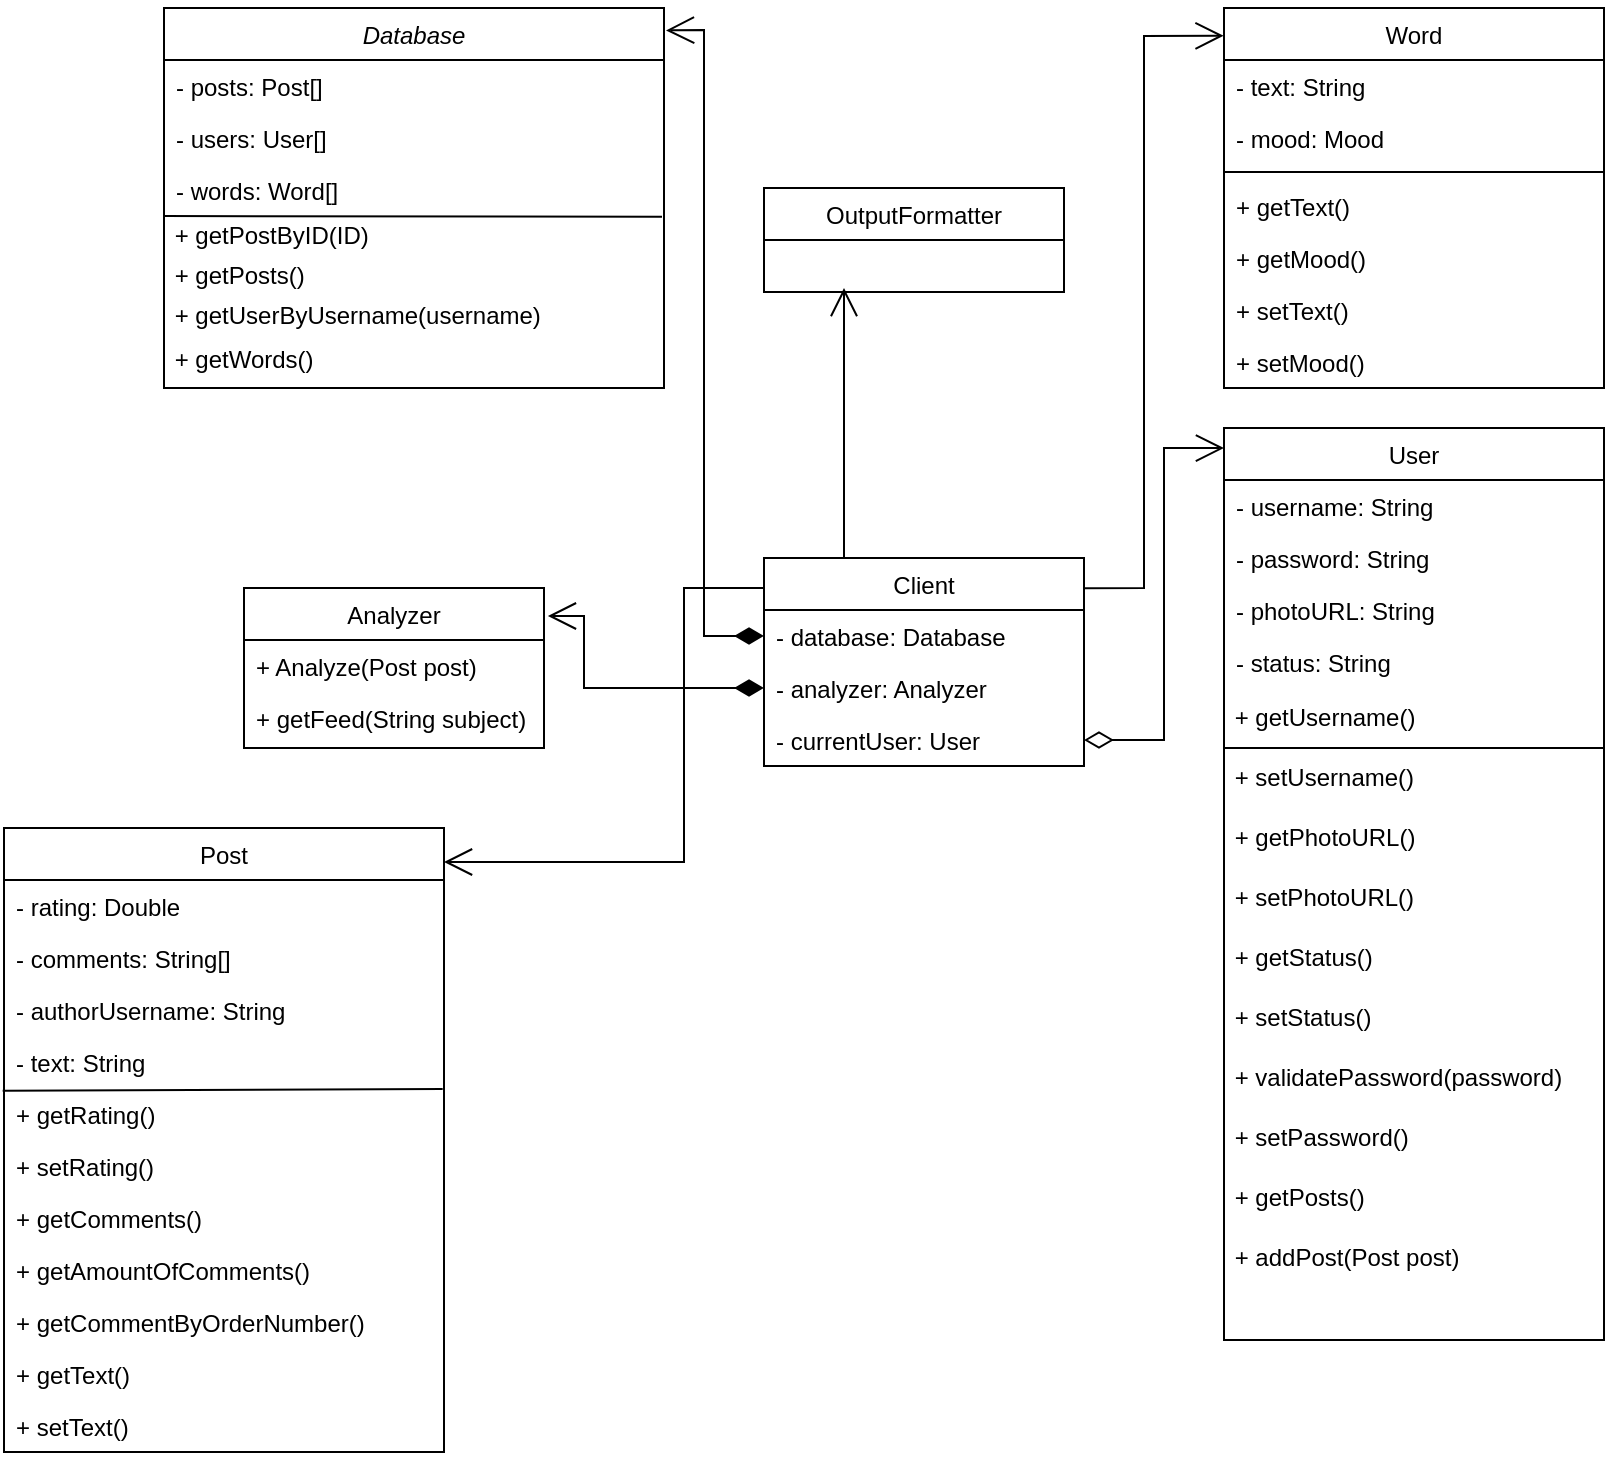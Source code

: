 <mxfile version="17.4.6" type="device"><diagram id="C5RBs43oDa-KdzZeNtuy" name="Page-1"><mxGraphModel dx="868" dy="486" grid="1" gridSize="10" guides="1" tooltips="1" connect="1" arrows="1" fold="1" page="1" pageScale="1" pageWidth="827" pageHeight="1169" math="0" shadow="0"><root><mxCell id="WIyWlLk6GJQsqaUBKTNV-0"/><mxCell id="WIyWlLk6GJQsqaUBKTNV-1" parent="WIyWlLk6GJQsqaUBKTNV-0"/><mxCell id="zkfFHV4jXpPFQw0GAbJ--0" value="Database&#xA;" style="swimlane;fontStyle=2;align=center;verticalAlign=top;childLayout=stackLayout;horizontal=1;startSize=26;horizontalStack=0;resizeParent=1;resizeLast=0;collapsible=1;marginBottom=0;rounded=0;shadow=0;strokeWidth=1;" parent="WIyWlLk6GJQsqaUBKTNV-1" vertex="1"><mxGeometry x="130" y="120" width="250" height="190" as="geometry"><mxRectangle x="230" y="140" width="160" height="26" as="alternateBounds"/></mxGeometry></mxCell><mxCell id="zkfFHV4jXpPFQw0GAbJ--1" value="- posts: Post[]" style="text;align=left;verticalAlign=top;spacingLeft=4;spacingRight=4;overflow=hidden;rotatable=0;points=[[0,0.5],[1,0.5]];portConstraint=eastwest;" parent="zkfFHV4jXpPFQw0GAbJ--0" vertex="1"><mxGeometry y="26" width="250" height="26" as="geometry"/></mxCell><mxCell id="zkfFHV4jXpPFQw0GAbJ--2" value="- users: User[]&#xA;" style="text;align=left;verticalAlign=top;spacingLeft=4;spacingRight=4;overflow=hidden;rotatable=0;points=[[0,0.5],[1,0.5]];portConstraint=eastwest;rounded=0;shadow=0;html=0;" parent="zkfFHV4jXpPFQw0GAbJ--0" vertex="1"><mxGeometry y="52" width="250" height="26" as="geometry"/></mxCell><mxCell id="zkfFHV4jXpPFQw0GAbJ--3" value="- words: Word[]" style="text;align=left;verticalAlign=top;spacingLeft=4;spacingRight=4;overflow=hidden;rotatable=0;points=[[0,0.5],[1,0.5]];portConstraint=eastwest;rounded=0;shadow=0;html=0;" parent="zkfFHV4jXpPFQw0GAbJ--0" vertex="1"><mxGeometry y="78" width="250" height="26" as="geometry"/></mxCell><mxCell id="p343pGxcJfsSatIV3UPO-1" value="" style="endArrow=none;html=1;rounded=0;entryX=0.996;entryY=0.019;entryDx=0;entryDy=0;entryPerimeter=0;" parent="zkfFHV4jXpPFQw0GAbJ--0" target="p343pGxcJfsSatIV3UPO-6" edge="1"><mxGeometry width="50" height="50" relative="1" as="geometry"><mxPoint y="104" as="sourcePoint"/><mxPoint x="160" y="104" as="targetPoint"/></mxGeometry></mxCell><mxCell id="p343pGxcJfsSatIV3UPO-6" value="&lt;span&gt;&amp;nbsp;+ getPostByID(ID)&lt;/span&gt;" style="text;html=1;align=left;verticalAlign=middle;resizable=0;points=[];autosize=1;strokeColor=none;fillColor=none;" parent="zkfFHV4jXpPFQw0GAbJ--0" vertex="1"><mxGeometry y="104" width="250" height="20" as="geometry"/></mxCell><mxCell id="p343pGxcJfsSatIV3UPO-8" value="&amp;nbsp;+ getPosts()" style="text;html=1;align=left;verticalAlign=middle;resizable=0;points=[];autosize=1;strokeColor=none;fillColor=none;" parent="zkfFHV4jXpPFQw0GAbJ--0" vertex="1"><mxGeometry y="124" width="250" height="20" as="geometry"/></mxCell><mxCell id="p343pGxcJfsSatIV3UPO-10" value="&amp;nbsp;+ getUserByUsername(username)" style="text;html=1;align=left;verticalAlign=middle;resizable=0;points=[];autosize=1;strokeColor=none;fillColor=none;" parent="zkfFHV4jXpPFQw0GAbJ--0" vertex="1"><mxGeometry y="144" width="250" height="20" as="geometry"/></mxCell><mxCell id="p343pGxcJfsSatIV3UPO-11" value="&amp;nbsp;+ getWords()" style="text;html=1;strokeColor=none;fillColor=none;align=left;verticalAlign=middle;whiteSpace=wrap;rounded=0;" parent="zkfFHV4jXpPFQw0GAbJ--0" vertex="1"><mxGeometry y="164" width="250" height="24" as="geometry"/></mxCell><mxCell id="zkfFHV4jXpPFQw0GAbJ--6" value="User" style="swimlane;fontStyle=0;align=center;verticalAlign=top;childLayout=stackLayout;horizontal=1;startSize=26;horizontalStack=0;resizeParent=1;resizeLast=0;collapsible=1;marginBottom=0;rounded=0;shadow=0;strokeWidth=1;" parent="WIyWlLk6GJQsqaUBKTNV-1" vertex="1"><mxGeometry x="660" y="330" width="190" height="456" as="geometry"><mxRectangle x="130" y="380" width="160" height="26" as="alternateBounds"/></mxGeometry></mxCell><mxCell id="zkfFHV4jXpPFQw0GAbJ--7" value="- username: String" style="text;align=left;verticalAlign=top;spacingLeft=4;spacingRight=4;overflow=hidden;rotatable=0;points=[[0,0.5],[1,0.5]];portConstraint=eastwest;" parent="zkfFHV4jXpPFQw0GAbJ--6" vertex="1"><mxGeometry y="26" width="190" height="26" as="geometry"/></mxCell><mxCell id="zkfFHV4jXpPFQw0GAbJ--8" value="- password: String" style="text;align=left;verticalAlign=top;spacingLeft=4;spacingRight=4;overflow=hidden;rotatable=0;points=[[0,0.5],[1,0.5]];portConstraint=eastwest;rounded=0;shadow=0;html=0;" parent="zkfFHV4jXpPFQw0GAbJ--6" vertex="1"><mxGeometry y="52" width="190" height="26" as="geometry"/></mxCell><mxCell id="p343pGxcJfsSatIV3UPO-21" value="- photoURL: String" style="text;align=left;verticalAlign=top;spacingLeft=4;spacingRight=4;overflow=hidden;rotatable=0;points=[[0,0.5],[1,0.5]];portConstraint=eastwest;rounded=0;shadow=0;html=0;" parent="zkfFHV4jXpPFQw0GAbJ--6" vertex="1"><mxGeometry y="78" width="190" height="26" as="geometry"/></mxCell><mxCell id="p343pGxcJfsSatIV3UPO-23" value="- status: String" style="text;align=left;verticalAlign=top;spacingLeft=4;spacingRight=4;overflow=hidden;rotatable=0;points=[[0,0.5],[1,0.5]];portConstraint=eastwest;rounded=0;shadow=0;html=0;" parent="zkfFHV4jXpPFQw0GAbJ--6" vertex="1"><mxGeometry y="104" width="190" height="26" as="geometry"/></mxCell><mxCell id="p343pGxcJfsSatIV3UPO-27" value="&amp;nbsp;+ getUsername()" style="text;html=1;strokeColor=none;fillColor=none;align=left;verticalAlign=middle;whiteSpace=wrap;rounded=0;" parent="zkfFHV4jXpPFQw0GAbJ--6" vertex="1"><mxGeometry y="130" width="190" height="30" as="geometry"/></mxCell><mxCell id="p343pGxcJfsSatIV3UPO-32" value="&amp;nbsp;+ setUsername()" style="text;html=1;strokeColor=none;fillColor=none;align=left;verticalAlign=middle;whiteSpace=wrap;rounded=0;" parent="zkfFHV4jXpPFQw0GAbJ--6" vertex="1"><mxGeometry y="160" width="190" height="30" as="geometry"/></mxCell><mxCell id="p343pGxcJfsSatIV3UPO-29" value="&amp;nbsp;+ getPhotoURL()" style="text;html=1;strokeColor=none;fillColor=none;align=left;verticalAlign=middle;whiteSpace=wrap;rounded=0;" parent="zkfFHV4jXpPFQw0GAbJ--6" vertex="1"><mxGeometry y="190" width="190" height="30" as="geometry"/></mxCell><mxCell id="p343pGxcJfsSatIV3UPO-34" value="&amp;nbsp;+ setPhotoURL()" style="text;html=1;strokeColor=none;fillColor=none;align=left;verticalAlign=middle;whiteSpace=wrap;rounded=0;" parent="zkfFHV4jXpPFQw0GAbJ--6" vertex="1"><mxGeometry y="220" width="190" height="30" as="geometry"/></mxCell><mxCell id="p343pGxcJfsSatIV3UPO-31" value="&amp;nbsp;+ getStatus()" style="text;html=1;strokeColor=none;fillColor=none;align=left;verticalAlign=middle;whiteSpace=wrap;rounded=0;" parent="zkfFHV4jXpPFQw0GAbJ--6" vertex="1"><mxGeometry y="250" width="190" height="30" as="geometry"/></mxCell><mxCell id="p343pGxcJfsSatIV3UPO-36" value="&amp;nbsp;+ setStatus()" style="text;html=1;strokeColor=none;fillColor=none;align=left;verticalAlign=middle;whiteSpace=wrap;rounded=0;" parent="zkfFHV4jXpPFQw0GAbJ--6" vertex="1"><mxGeometry y="280" width="190" height="30" as="geometry"/></mxCell><mxCell id="p343pGxcJfsSatIV3UPO-33" value="&amp;nbsp;+ validatePassword(password)" style="text;html=1;strokeColor=none;fillColor=none;align=left;verticalAlign=middle;whiteSpace=wrap;rounded=0;" parent="zkfFHV4jXpPFQw0GAbJ--6" vertex="1"><mxGeometry y="310" width="190" height="30" as="geometry"/></mxCell><mxCell id="7zitTIEHK9nc-35gf8Cs-1" value="&amp;nbsp;+ setPassword()" style="text;html=1;strokeColor=none;fillColor=none;align=left;verticalAlign=middle;whiteSpace=wrap;rounded=0;" parent="zkfFHV4jXpPFQw0GAbJ--6" vertex="1"><mxGeometry y="340" width="190" height="30" as="geometry"/></mxCell><mxCell id="p343pGxcJfsSatIV3UPO-30" value="&amp;nbsp;+ getPosts()" style="text;html=1;strokeColor=none;fillColor=none;align=left;verticalAlign=middle;whiteSpace=wrap;rounded=0;" parent="zkfFHV4jXpPFQw0GAbJ--6" vertex="1"><mxGeometry y="370" width="190" height="30" as="geometry"/></mxCell><mxCell id="p343pGxcJfsSatIV3UPO-35" value="&amp;nbsp;+ addPost(Post post)" style="text;html=1;strokeColor=none;fillColor=none;align=left;verticalAlign=middle;whiteSpace=wrap;rounded=0;" parent="zkfFHV4jXpPFQw0GAbJ--6" vertex="1"><mxGeometry y="400" width="190" height="30" as="geometry"/></mxCell><mxCell id="p343pGxcJfsSatIV3UPO-26" value="" style="endArrow=none;html=1;rounded=0;entryX=1;entryY=0;entryDx=0;entryDy=0;exitX=0;exitY=0;exitDx=0;exitDy=0;" parent="zkfFHV4jXpPFQw0GAbJ--6" target="p343pGxcJfsSatIV3UPO-32" edge="1" source="p343pGxcJfsSatIV3UPO-32"><mxGeometry width="50" height="50" relative="1" as="geometry"><mxPoint y="159" as="sourcePoint"/><mxPoint x="-100" y="70" as="targetPoint"/></mxGeometry></mxCell><mxCell id="zkfFHV4jXpPFQw0GAbJ--17" value="Word" style="swimlane;fontStyle=0;align=center;verticalAlign=top;childLayout=stackLayout;horizontal=1;startSize=26;horizontalStack=0;resizeParent=1;resizeLast=0;collapsible=1;marginBottom=0;rounded=0;shadow=0;strokeWidth=1;" parent="WIyWlLk6GJQsqaUBKTNV-1" vertex="1"><mxGeometry x="660" y="120" width="190" height="190" as="geometry"><mxRectangle x="550" y="140" width="160" height="26" as="alternateBounds"/></mxGeometry></mxCell><mxCell id="zkfFHV4jXpPFQw0GAbJ--18" value="- text: String&#xA;" style="text;align=left;verticalAlign=top;spacingLeft=4;spacingRight=4;overflow=hidden;rotatable=0;points=[[0,0.5],[1,0.5]];portConstraint=eastwest;" parent="zkfFHV4jXpPFQw0GAbJ--17" vertex="1"><mxGeometry y="26" width="190" height="26" as="geometry"/></mxCell><mxCell id="zkfFHV4jXpPFQw0GAbJ--19" value="- mood: Mood" style="text;align=left;verticalAlign=top;spacingLeft=4;spacingRight=4;overflow=hidden;rotatable=0;points=[[0,0.5],[1,0.5]];portConstraint=eastwest;rounded=0;shadow=0;html=0;" parent="zkfFHV4jXpPFQw0GAbJ--17" vertex="1"><mxGeometry y="52" width="190" height="26" as="geometry"/></mxCell><mxCell id="zkfFHV4jXpPFQw0GAbJ--23" value="" style="line;html=1;strokeWidth=1;align=left;verticalAlign=middle;spacingTop=-1;spacingLeft=3;spacingRight=3;rotatable=0;labelPosition=right;points=[];portConstraint=eastwest;" parent="zkfFHV4jXpPFQw0GAbJ--17" vertex="1"><mxGeometry y="78" width="190" height="8" as="geometry"/></mxCell><mxCell id="zkfFHV4jXpPFQw0GAbJ--24" value="+ getText()" style="text;align=left;verticalAlign=top;spacingLeft=4;spacingRight=4;overflow=hidden;rotatable=0;points=[[0,0.5],[1,0.5]];portConstraint=eastwest;" parent="zkfFHV4jXpPFQw0GAbJ--17" vertex="1"><mxGeometry y="86" width="190" height="26" as="geometry"/></mxCell><mxCell id="zkfFHV4jXpPFQw0GAbJ--25" value="+ getMood()" style="text;align=left;verticalAlign=top;spacingLeft=4;spacingRight=4;overflow=hidden;rotatable=0;points=[[0,0.5],[1,0.5]];portConstraint=eastwest;" parent="zkfFHV4jXpPFQw0GAbJ--17" vertex="1"><mxGeometry y="112" width="190" height="26" as="geometry"/></mxCell><mxCell id="p343pGxcJfsSatIV3UPO-19" value="+ setText()" style="text;align=left;verticalAlign=top;spacingLeft=4;spacingRight=4;overflow=hidden;rotatable=0;points=[[0,0.5],[1,0.5]];portConstraint=eastwest;" parent="zkfFHV4jXpPFQw0GAbJ--17" vertex="1"><mxGeometry y="138" width="190" height="26" as="geometry"/></mxCell><mxCell id="p343pGxcJfsSatIV3UPO-20" value="+ setMood()" style="text;align=left;verticalAlign=top;spacingLeft=4;spacingRight=4;overflow=hidden;rotatable=0;points=[[0,0.5],[1,0.5]];portConstraint=eastwest;" parent="zkfFHV4jXpPFQw0GAbJ--17" vertex="1"><mxGeometry y="164" width="190" height="26" as="geometry"/></mxCell><mxCell id="p343pGxcJfsSatIV3UPO-37" value="Client" style="swimlane;fontStyle=0;align=center;verticalAlign=top;childLayout=stackLayout;horizontal=1;startSize=26;horizontalStack=0;resizeParent=1;resizeLast=0;collapsible=1;marginBottom=0;rounded=0;shadow=0;strokeWidth=1;" parent="WIyWlLk6GJQsqaUBKTNV-1" vertex="1"><mxGeometry x="430" y="395" width="160" height="104" as="geometry"><mxRectangle x="550" y="140" width="160" height="26" as="alternateBounds"/></mxGeometry></mxCell><mxCell id="s8HRm0DHHrRLc2UQnbdX-2" value="- database: Database" style="text;align=left;verticalAlign=top;spacingLeft=4;spacingRight=4;overflow=hidden;rotatable=0;points=[[0,0.5],[1,0.5]];portConstraint=eastwest;rounded=0;shadow=0;html=0;" vertex="1" parent="p343pGxcJfsSatIV3UPO-37"><mxGeometry y="26" width="160" height="26" as="geometry"/></mxCell><mxCell id="s8HRm0DHHrRLc2UQnbdX-4" value="- analyzer: Analyzer" style="text;align=left;verticalAlign=top;spacingLeft=4;spacingRight=4;overflow=hidden;rotatable=0;points=[[0,0.5],[1,0.5]];portConstraint=eastwest;rounded=0;shadow=0;html=0;" vertex="1" parent="p343pGxcJfsSatIV3UPO-37"><mxGeometry y="52" width="160" height="26" as="geometry"/></mxCell><mxCell id="s8HRm0DHHrRLc2UQnbdX-5" value="- currentUser: User" style="text;align=left;verticalAlign=top;spacingLeft=4;spacingRight=4;overflow=hidden;rotatable=0;points=[[0,0.5],[1,0.5]];portConstraint=eastwest;rounded=0;shadow=0;html=0;" vertex="1" parent="p343pGxcJfsSatIV3UPO-37"><mxGeometry y="78" width="160" height="26" as="geometry"/></mxCell><mxCell id="p343pGxcJfsSatIV3UPO-47" value="" style="endArrow=open;endFill=1;endSize=12;html=1;rounded=0;exitX=0.997;exitY=0.145;exitDx=0;exitDy=0;entryX=-0.001;entryY=0.073;entryDx=0;entryDy=0;entryPerimeter=0;exitPerimeter=0;" parent="WIyWlLk6GJQsqaUBKTNV-1" source="p343pGxcJfsSatIV3UPO-37" target="zkfFHV4jXpPFQw0GAbJ--17" edge="1"><mxGeometry width="160" relative="1" as="geometry"><mxPoint x="460" y="590" as="sourcePoint"/><mxPoint x="620" y="590" as="targetPoint"/><Array as="points"><mxPoint x="620" y="410"/><mxPoint x="620" y="134"/></Array></mxGeometry></mxCell><mxCell id="p343pGxcJfsSatIV3UPO-48" value="" style="endArrow=open;endFill=1;endSize=12;html=1;rounded=0;entryX=0;entryY=0.022;entryDx=0;entryDy=0;entryPerimeter=0;exitX=1;exitY=0.5;exitDx=0;exitDy=0;startSize=12;startArrow=diamondThin;startFill=0;" parent="WIyWlLk6GJQsqaUBKTNV-1" target="zkfFHV4jXpPFQw0GAbJ--6" edge="1" source="s8HRm0DHHrRLc2UQnbdX-5"><mxGeometry width="160" relative="1" as="geometry"><mxPoint x="590" y="420" as="sourcePoint"/><mxPoint x="750" y="420" as="targetPoint"/><Array as="points"><mxPoint x="630" y="486"/><mxPoint x="630" y="340"/></Array></mxGeometry></mxCell><mxCell id="p343pGxcJfsSatIV3UPO-49" value="" style="endArrow=open;endFill=1;html=1;rounded=0;exitX=0;exitY=0.5;exitDx=0;exitDy=0;entryX=1.004;entryY=0.059;entryDx=0;entryDy=0;entryPerimeter=0;strokeColor=default;startArrow=diamondThin;startFill=1;endSize=12;startSize=12;" parent="WIyWlLk6GJQsqaUBKTNV-1" source="s8HRm0DHHrRLc2UQnbdX-2" target="zkfFHV4jXpPFQw0GAbJ--0" edge="1"><mxGeometry width="160" relative="1" as="geometry"><mxPoint x="390" y="290" as="sourcePoint"/><mxPoint x="400" y="210" as="targetPoint"/><Array as="points"><mxPoint x="400" y="434"/><mxPoint x="400" y="131"/></Array></mxGeometry></mxCell><mxCell id="p343pGxcJfsSatIV3UPO-50" value="Post" style="swimlane;fontStyle=0;childLayout=stackLayout;horizontal=1;startSize=26;fillColor=none;horizontalStack=0;resizeParent=1;resizeParentMax=0;resizeLast=0;collapsible=1;marginBottom=0;" parent="WIyWlLk6GJQsqaUBKTNV-1" vertex="1"><mxGeometry x="50" y="530" width="220" height="312" as="geometry"/></mxCell><mxCell id="p343pGxcJfsSatIV3UPO-51" value="- rating: Double" style="text;strokeColor=none;fillColor=none;align=left;verticalAlign=top;spacingLeft=4;spacingRight=4;overflow=hidden;rotatable=0;points=[[0,0.5],[1,0.5]];portConstraint=eastwest;" parent="p343pGxcJfsSatIV3UPO-50" vertex="1"><mxGeometry y="26" width="220" height="26" as="geometry"/></mxCell><mxCell id="p343pGxcJfsSatIV3UPO-52" value="- comments: String[]" style="text;strokeColor=none;fillColor=none;align=left;verticalAlign=top;spacingLeft=4;spacingRight=4;overflow=hidden;rotatable=0;points=[[0,0.5],[1,0.5]];portConstraint=eastwest;" parent="p343pGxcJfsSatIV3UPO-50" vertex="1"><mxGeometry y="52" width="220" height="26" as="geometry"/></mxCell><mxCell id="s8HRm0DHHrRLc2UQnbdX-6" value="- authorUsername: String" style="text;strokeColor=none;fillColor=none;align=left;verticalAlign=top;spacingLeft=4;spacingRight=4;overflow=hidden;rotatable=0;points=[[0,0.5],[1,0.5]];portConstraint=eastwest;" vertex="1" parent="p343pGxcJfsSatIV3UPO-50"><mxGeometry y="78" width="220" height="26" as="geometry"/></mxCell><mxCell id="p343pGxcJfsSatIV3UPO-59" value="- text: String" style="text;strokeColor=none;fillColor=none;align=left;verticalAlign=top;spacingLeft=4;spacingRight=4;overflow=hidden;rotatable=0;points=[[0,0.5],[1,0.5]];portConstraint=eastwest;" parent="p343pGxcJfsSatIV3UPO-50" vertex="1"><mxGeometry y="104" width="220" height="26" as="geometry"/></mxCell><mxCell id="p343pGxcJfsSatIV3UPO-60" value="+ getRating()" style="text;strokeColor=none;fillColor=none;align=left;verticalAlign=top;spacingLeft=4;spacingRight=4;overflow=hidden;rotatable=0;points=[[0,0.5],[1,0.5]];portConstraint=eastwest;" parent="p343pGxcJfsSatIV3UPO-50" vertex="1"><mxGeometry y="130" width="220" height="26" as="geometry"/></mxCell><mxCell id="p343pGxcJfsSatIV3UPO-64" value="+ setRating()" style="text;strokeColor=none;fillColor=none;align=left;verticalAlign=top;spacingLeft=4;spacingRight=4;overflow=hidden;rotatable=0;points=[[0,0.5],[1,0.5]];portConstraint=eastwest;" parent="p343pGxcJfsSatIV3UPO-50" vertex="1"><mxGeometry y="156" width="220" height="26" as="geometry"/></mxCell><mxCell id="p343pGxcJfsSatIV3UPO-65" value="+ getComments()" style="text;strokeColor=none;fillColor=none;align=left;verticalAlign=top;spacingLeft=4;spacingRight=4;overflow=hidden;rotatable=0;points=[[0,0.5],[1,0.5]];portConstraint=eastwest;" parent="p343pGxcJfsSatIV3UPO-50" vertex="1"><mxGeometry y="182" width="220" height="26" as="geometry"/></mxCell><mxCell id="p343pGxcJfsSatIV3UPO-66" value="+ getAmountOfComments()" style="text;strokeColor=none;fillColor=none;align=left;verticalAlign=top;spacingLeft=4;spacingRight=4;overflow=hidden;rotatable=0;points=[[0,0.5],[1,0.5]];portConstraint=eastwest;" parent="p343pGxcJfsSatIV3UPO-50" vertex="1"><mxGeometry y="208" width="220" height="26" as="geometry"/></mxCell><mxCell id="h6mL9WptkvjWidV-eTbV-0" value="+ getCommentByOrderNumber()" style="text;strokeColor=none;fillColor=none;align=left;verticalAlign=top;spacingLeft=4;spacingRight=4;overflow=hidden;rotatable=0;points=[[0,0.5],[1,0.5]];portConstraint=eastwest;" parent="p343pGxcJfsSatIV3UPO-50" vertex="1"><mxGeometry y="234" width="220" height="26" as="geometry"/></mxCell><mxCell id="p343pGxcJfsSatIV3UPO-69" value="+ getText()" style="text;strokeColor=none;fillColor=none;align=left;verticalAlign=top;spacingLeft=4;spacingRight=4;overflow=hidden;rotatable=0;points=[[0,0.5],[1,0.5]];portConstraint=eastwest;" parent="p343pGxcJfsSatIV3UPO-50" vertex="1"><mxGeometry y="260" width="220" height="26" as="geometry"/></mxCell><mxCell id="p343pGxcJfsSatIV3UPO-70" value="+ setText()" style="text;strokeColor=none;fillColor=none;align=left;verticalAlign=top;spacingLeft=4;spacingRight=4;overflow=hidden;rotatable=0;points=[[0,0.5],[1,0.5]];portConstraint=eastwest;" parent="p343pGxcJfsSatIV3UPO-50" vertex="1"><mxGeometry y="286" width="220" height="26" as="geometry"/></mxCell><mxCell id="p343pGxcJfsSatIV3UPO-62" value="" style="endArrow=none;html=1;rounded=0;exitX=-0.003;exitY=1.053;exitDx=0;exitDy=0;exitPerimeter=0;entryX=0.997;entryY=0.017;entryDx=0;entryDy=0;entryPerimeter=0;" parent="p343pGxcJfsSatIV3UPO-50" source="p343pGxcJfsSatIV3UPO-59" target="p343pGxcJfsSatIV3UPO-60" edge="1"><mxGeometry width="50" height="50" relative="1" as="geometry"><mxPoint x="240" y="147" as="sourcePoint"/><mxPoint x="290" y="97" as="targetPoint"/></mxGeometry></mxCell><mxCell id="p343pGxcJfsSatIV3UPO-72" value="" style="endArrow=open;endFill=1;endSize=12;html=1;rounded=0;" parent="WIyWlLk6GJQsqaUBKTNV-1" edge="1"><mxGeometry width="160" relative="1" as="geometry"><mxPoint x="430" y="410" as="sourcePoint"/><mxPoint x="270" y="547" as="targetPoint"/><Array as="points"><mxPoint x="390" y="410"/><mxPoint x="390" y="547"/></Array></mxGeometry></mxCell><mxCell id="p343pGxcJfsSatIV3UPO-74" value="Analyzer" style="swimlane;fontStyle=0;childLayout=stackLayout;horizontal=1;startSize=26;fillColor=none;horizontalStack=0;resizeParent=1;resizeParentMax=0;resizeLast=0;collapsible=1;marginBottom=0;" parent="WIyWlLk6GJQsqaUBKTNV-1" vertex="1"><mxGeometry x="170" y="410" width="150" height="80" as="geometry"/></mxCell><mxCell id="p343pGxcJfsSatIV3UPO-82" value="+ Analyze(Post post)" style="text;strokeColor=none;fillColor=none;align=left;verticalAlign=top;spacingLeft=4;spacingRight=4;overflow=hidden;rotatable=0;points=[[0,0.5],[1,0.5]];portConstraint=eastwest;" parent="p343pGxcJfsSatIV3UPO-74" vertex="1"><mxGeometry y="26" width="150" height="26" as="geometry"/></mxCell><mxCell id="p343pGxcJfsSatIV3UPO-75" value="+ getFeed(String subject)" style="text;strokeColor=none;fillColor=none;align=left;verticalAlign=top;spacingLeft=4;spacingRight=4;overflow=hidden;rotatable=0;points=[[0,0.5],[1,0.5]];portConstraint=eastwest;" parent="p343pGxcJfsSatIV3UPO-74" vertex="1"><mxGeometry y="52" width="150" height="28" as="geometry"/></mxCell><mxCell id="s8HRm0DHHrRLc2UQnbdX-3" value="" style="endArrow=open;endFill=1;endSize=12;html=1;rounded=0;strokeColor=default;entryX=1.013;entryY=0.175;entryDx=0;entryDy=0;entryPerimeter=0;exitX=0;exitY=0.5;exitDx=0;exitDy=0;startArrow=diamondThin;startFill=1;startSize=12;" edge="1" parent="WIyWlLk6GJQsqaUBKTNV-1" source="s8HRm0DHHrRLc2UQnbdX-4" target="p343pGxcJfsSatIV3UPO-74"><mxGeometry width="160" relative="1" as="geometry"><mxPoint x="330" y="380" as="sourcePoint"/><mxPoint x="400" y="370" as="targetPoint"/><Array as="points"><mxPoint x="340" y="460"/><mxPoint x="340" y="424"/></Array></mxGeometry></mxCell><mxCell id="s8HRm0DHHrRLc2UQnbdX-7" value="OutputFormatter" style="swimlane;fontStyle=0;childLayout=stackLayout;horizontal=1;startSize=26;fillColor=none;horizontalStack=0;resizeParent=1;resizeParentMax=0;resizeLast=0;collapsible=1;marginBottom=0;" vertex="1" parent="WIyWlLk6GJQsqaUBKTNV-1"><mxGeometry x="430" y="210" width="150" height="52" as="geometry"/></mxCell><mxCell id="s8HRm0DHHrRLc2UQnbdX-10" value="" style="endArrow=open;endFill=1;endSize=12;html=1;rounded=0;strokeColor=default;exitX=0.25;exitY=0;exitDx=0;exitDy=0;" edge="1" parent="WIyWlLk6GJQsqaUBKTNV-1" source="p343pGxcJfsSatIV3UPO-37"><mxGeometry width="160" relative="1" as="geometry"><mxPoint x="468" y="390" as="sourcePoint"/><mxPoint x="470" y="260" as="targetPoint"/></mxGeometry></mxCell></root></mxGraphModel></diagram></mxfile>